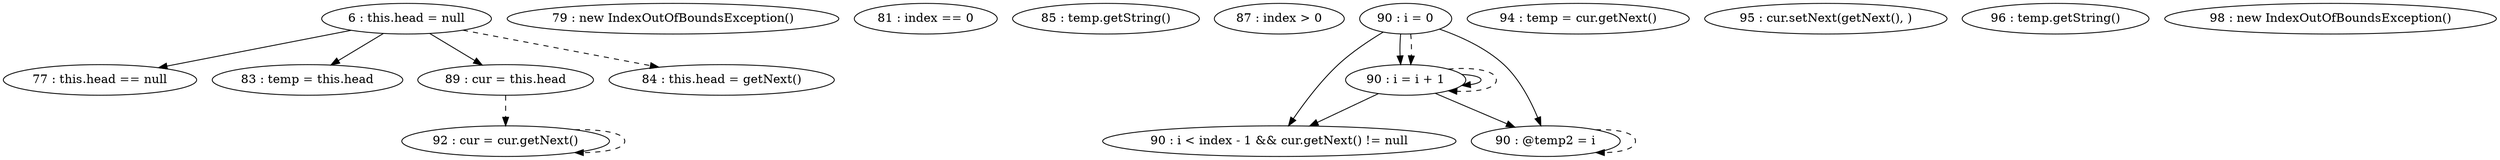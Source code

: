 digraph G {
"6 : this.head = null"
"6 : this.head = null" -> "77 : this.head == null"
"6 : this.head = null" -> "83 : temp = this.head"
"6 : this.head = null" -> "89 : cur = this.head"
"6 : this.head = null" -> "84 : this.head = getNext()" [style=dashed]
"77 : this.head == null"
"79 : new IndexOutOfBoundsException()"
"81 : index == 0"
"83 : temp = this.head"
"84 : this.head = getNext()"
"85 : temp.getString()"
"87 : index > 0"
"89 : cur = this.head"
"89 : cur = this.head" -> "92 : cur = cur.getNext()" [style=dashed]
"90 : i = 0"
"90 : i = 0" -> "90 : i < index - 1 && cur.getNext() != null"
"90 : i = 0" -> "90 : i = i + 1"
"90 : i = 0" -> "90 : @temp2 = i"
"90 : i = 0" -> "90 : i = i + 1" [style=dashed]
"90 : i < index - 1 && cur.getNext() != null"
"92 : cur = cur.getNext()"
"92 : cur = cur.getNext()" -> "92 : cur = cur.getNext()" [style=dashed]
"90 : @temp2 = i"
"90 : @temp2 = i" -> "90 : @temp2 = i" [style=dashed]
"90 : i = i + 1"
"90 : i = i + 1" -> "90 : i < index - 1 && cur.getNext() != null"
"90 : i = i + 1" -> "90 : i = i + 1"
"90 : i = i + 1" -> "90 : @temp2 = i"
"90 : i = i + 1" -> "90 : i = i + 1" [style=dashed]
"94 : temp = cur.getNext()"
"95 : cur.setNext(getNext(), )"
"96 : temp.getString()"
"98 : new IndexOutOfBoundsException()"
}